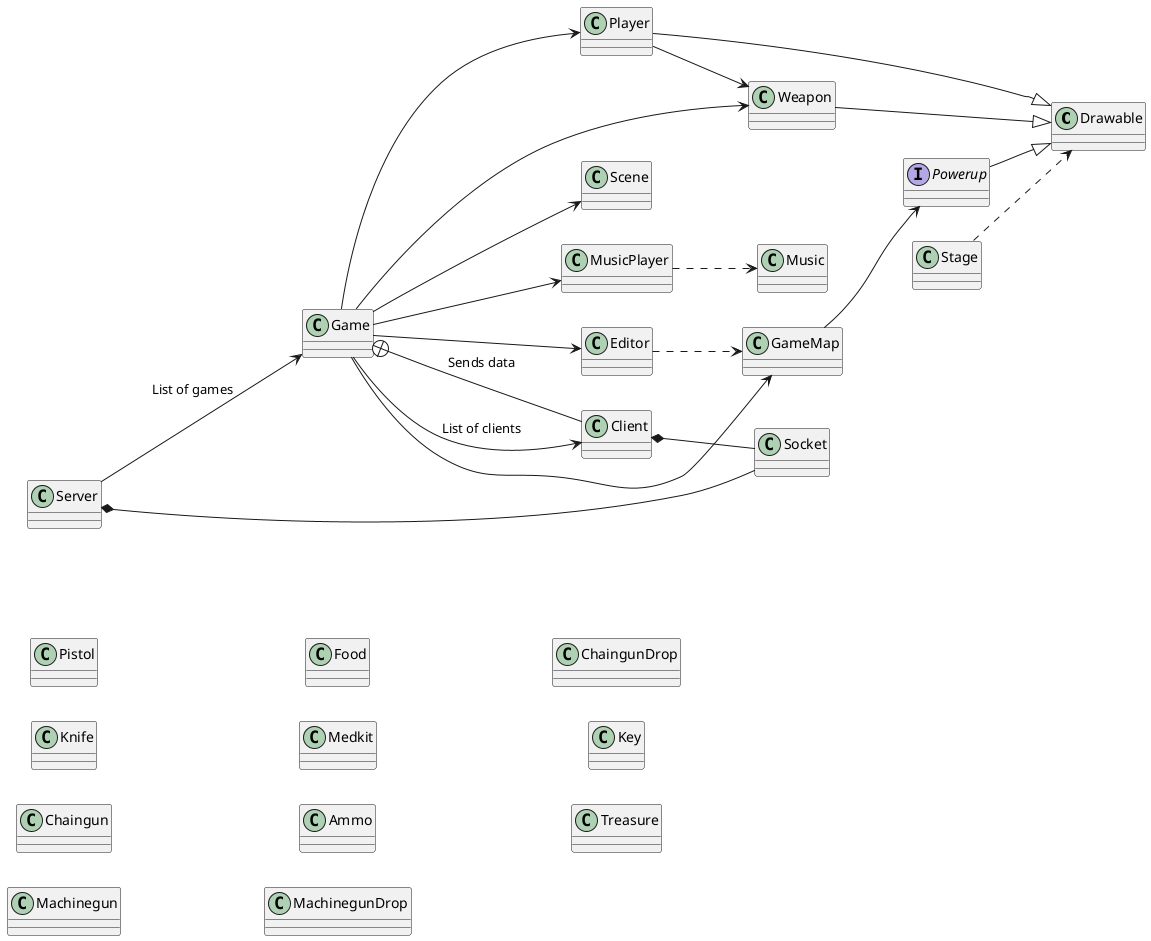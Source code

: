@startuml
left to right direction

class Drawable

class Player

class Weapon

interface Powerup

class Scene

class Editor

class Game

class Music

class MusicPlayer

class Editor

class Server

class Client

class Pistol

class Knife

class Chaingun

class Machinegun

class Food

class Medkit

class Ammo

class MachinegunDrop

class ChaingunDrop

class Key

class Treasure

class GameMap

class Socket

Player --> Weapon

Server --> Game: "List of games"
Game --> GameMap
Game --> Editor
Editor ..> GameMap
Game --> Scene
Game --> MusicPlayer
MusicPlayer ..> Music

Game --> Client: "List of clients"

Game --> Player
GameMap --> Powerup
Game --> Weapon

Client --+ Game: "Sends data"

Weapon --|> Drawable
Powerup --|> Drawable
Player --|> Drawable

Stage ..>  Drawable

Server *-- Socket
Client *-- Socket
@enduml